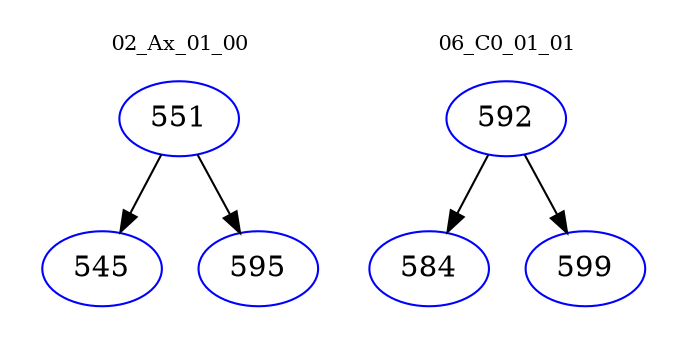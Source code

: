 digraph{
subgraph cluster_0 {
color = white
label = "02_Ax_01_00";
fontsize=10;
T0_551 [label="551", color="blue"]
T0_551 -> T0_545 [color="black"]
T0_545 [label="545", color="blue"]
T0_551 -> T0_595 [color="black"]
T0_595 [label="595", color="blue"]
}
subgraph cluster_1 {
color = white
label = "06_C0_01_01";
fontsize=10;
T1_592 [label="592", color="blue"]
T1_592 -> T1_584 [color="black"]
T1_584 [label="584", color="blue"]
T1_592 -> T1_599 [color="black"]
T1_599 [label="599", color="blue"]
}
}

